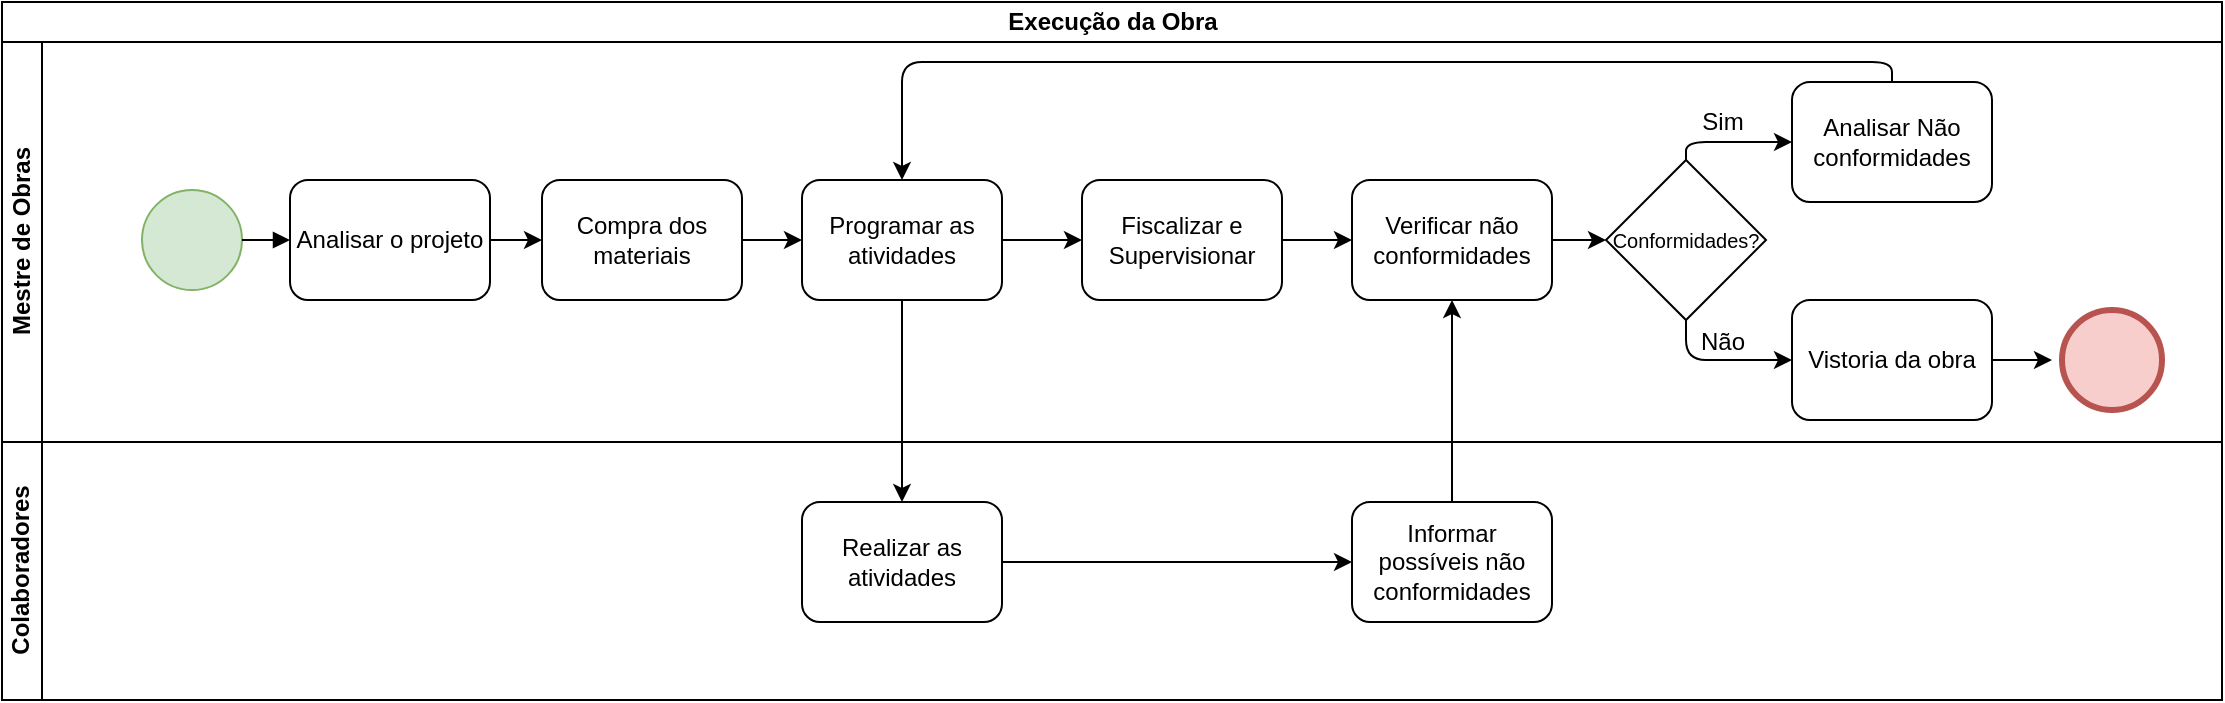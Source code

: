 <mxfile version="13.9.9" type="device"><diagram id="SEBbhVr1dlQrt-NfK8G9" name="Página-1"><mxGraphModel dx="1264" dy="592" grid="1" gridSize="10" guides="1" tooltips="1" connect="1" arrows="1" fold="1" page="1" pageScale="1" pageWidth="827" pageHeight="1169" math="0" shadow="0"><root><mxCell id="0"/><mxCell id="1" parent="0"/><mxCell id="dCeV9kYN_dW18IDMlad1-2" value="Execução da Obra" style="swimlane;html=1;childLayout=stackLayout;resizeParent=1;resizeParentMax=0;horizontal=1;startSize=20;horizontalStack=0;" parent="1" vertex="1"><mxGeometry x="170" y="120" width="1110" height="349" as="geometry"/></mxCell><mxCell id="dCeV9kYN_dW18IDMlad1-3" value="Mestre de Obras" style="swimlane;html=1;startSize=20;horizontal=0;" parent="dCeV9kYN_dW18IDMlad1-2" vertex="1"><mxGeometry y="20" width="1110" height="200" as="geometry"/></mxCell><mxCell id="dCeV9kYN_dW18IDMlad1-1" value="" style="shape=mxgraph.bpmn.shape;html=1;verticalLabelPosition=bottom;labelBackgroundColor=#ffffff;verticalAlign=top;align=center;perimeter=ellipsePerimeter;outlineConnect=0;outline=standard;symbol=general;fillColor=#d5e8d4;strokeColor=#82b366;" parent="dCeV9kYN_dW18IDMlad1-3" vertex="1"><mxGeometry x="70" y="74" width="50" height="50" as="geometry"/></mxCell><mxCell id="dCeV9kYN_dW18IDMlad1-6" value="Analisar o projeto" style="shape=ext;rounded=1;html=1;whiteSpace=wrap;" parent="dCeV9kYN_dW18IDMlad1-3" vertex="1"><mxGeometry x="144" y="69" width="100" height="60" as="geometry"/></mxCell><mxCell id="dCeV9kYN_dW18IDMlad1-7" value="Compra dos materiais" style="shape=ext;rounded=1;html=1;whiteSpace=wrap;" parent="dCeV9kYN_dW18IDMlad1-3" vertex="1"><mxGeometry x="270" y="69" width="100" height="60" as="geometry"/></mxCell><mxCell id="dCeV9kYN_dW18IDMlad1-8" value="" style="edgeStyle=orthogonalEdgeStyle;rounded=0;orthogonalLoop=1;jettySize=auto;html=1;" parent="dCeV9kYN_dW18IDMlad1-3" source="dCeV9kYN_dW18IDMlad1-6" target="dCeV9kYN_dW18IDMlad1-7" edge="1"><mxGeometry relative="1" as="geometry"/></mxCell><mxCell id="dCeV9kYN_dW18IDMlad1-9" value="" style="endArrow=block;endFill=1;endSize=6;html=1;exitX=1;exitY=0.5;exitDx=0;exitDy=0;entryX=0;entryY=0.5;entryDx=0;entryDy=0;" parent="dCeV9kYN_dW18IDMlad1-3" source="dCeV9kYN_dW18IDMlad1-1" target="dCeV9kYN_dW18IDMlad1-6" edge="1"><mxGeometry width="100" relative="1" as="geometry"><mxPoint x="190" y="209" as="sourcePoint"/><mxPoint x="290" y="209" as="targetPoint"/></mxGeometry></mxCell><mxCell id="dCeV9kYN_dW18IDMlad1-11" value="Programar as atividades" style="shape=ext;rounded=1;html=1;whiteSpace=wrap;" parent="dCeV9kYN_dW18IDMlad1-3" vertex="1"><mxGeometry x="400" y="69" width="100" height="60" as="geometry"/></mxCell><mxCell id="dCeV9kYN_dW18IDMlad1-12" value="" style="edgeStyle=orthogonalEdgeStyle;rounded=0;orthogonalLoop=1;jettySize=auto;html=1;" parent="dCeV9kYN_dW18IDMlad1-3" source="dCeV9kYN_dW18IDMlad1-7" target="dCeV9kYN_dW18IDMlad1-11" edge="1"><mxGeometry relative="1" as="geometry"/></mxCell><mxCell id="dCeV9kYN_dW18IDMlad1-17" value="Verificar não conformidades" style="shape=ext;rounded=1;html=1;whiteSpace=wrap;" parent="dCeV9kYN_dW18IDMlad1-3" vertex="1"><mxGeometry x="675" y="69" width="100" height="60" as="geometry"/></mxCell><mxCell id="dCeV9kYN_dW18IDMlad1-20" value="" style="endArrow=classic;html=1;entryX=0;entryY=0.5;entryDx=0;entryDy=0;" parent="dCeV9kYN_dW18IDMlad1-3" target="dCeV9kYN_dW18IDMlad1-17" edge="1"><mxGeometry width="50" height="50" relative="1" as="geometry"><mxPoint x="630" y="99" as="sourcePoint"/><mxPoint x="270" y="69" as="targetPoint"/></mxGeometry></mxCell><mxCell id="dCeV9kYN_dW18IDMlad1-21" value="&lt;font style=&quot;font-size: 10px&quot;&gt;Conformidades?&lt;/font&gt;" style="rhombus;whiteSpace=wrap;html=1;strokeWidth=1;" parent="dCeV9kYN_dW18IDMlad1-3" vertex="1"><mxGeometry x="802" y="59" width="80" height="80" as="geometry"/></mxCell><mxCell id="dCeV9kYN_dW18IDMlad1-23" value="" style="endArrow=classic;html=1;entryX=0;entryY=0.5;entryDx=0;entryDy=0;exitX=1;exitY=0.5;exitDx=0;exitDy=0;" parent="dCeV9kYN_dW18IDMlad1-3" source="dCeV9kYN_dW18IDMlad1-17" edge="1"><mxGeometry width="50" height="50" relative="1" as="geometry"><mxPoint x="655" y="119" as="sourcePoint"/><mxPoint x="802" y="99" as="targetPoint"/></mxGeometry></mxCell><mxCell id="dCeV9kYN_dW18IDMlad1-24" value="Vistoria da obra" style="shape=ext;rounded=1;html=1;whiteSpace=wrap;" parent="dCeV9kYN_dW18IDMlad1-3" vertex="1"><mxGeometry x="895" y="129" width="100" height="60" as="geometry"/></mxCell><mxCell id="dCeV9kYN_dW18IDMlad1-25" value="Analisar Não conformidades" style="shape=ext;rounded=1;html=1;whiteSpace=wrap;" parent="dCeV9kYN_dW18IDMlad1-3" vertex="1"><mxGeometry x="895" y="20" width="100" height="60" as="geometry"/></mxCell><mxCell id="dCeV9kYN_dW18IDMlad1-26" value="" style="endArrow=classic;html=1;entryX=0;entryY=0.5;entryDx=0;entryDy=0;exitX=0.5;exitY=1;exitDx=0;exitDy=0;" parent="dCeV9kYN_dW18IDMlad1-3" source="dCeV9kYN_dW18IDMlad1-21" target="dCeV9kYN_dW18IDMlad1-24" edge="1"><mxGeometry width="50" height="50" relative="1" as="geometry"><mxPoint x="655" y="100" as="sourcePoint"/><mxPoint x="705" y="50" as="targetPoint"/><Array as="points"><mxPoint x="842" y="159"/></Array></mxGeometry></mxCell><mxCell id="dCeV9kYN_dW18IDMlad1-27" value="" style="endArrow=classic;html=1;exitX=0.5;exitY=0;exitDx=0;exitDy=0;entryX=0.5;entryY=0;entryDx=0;entryDy=0;" parent="dCeV9kYN_dW18IDMlad1-3" source="dCeV9kYN_dW18IDMlad1-25" target="dCeV9kYN_dW18IDMlad1-11" edge="1"><mxGeometry width="50" height="50" relative="1" as="geometry"><mxPoint x="510" y="90" as="sourcePoint"/><mxPoint x="560" y="40" as="targetPoint"/><Array as="points"><mxPoint x="945" y="10"/><mxPoint x="800" y="10"/><mxPoint x="450" y="10"/><mxPoint x="450" y="40"/></Array></mxGeometry></mxCell><mxCell id="dCeV9kYN_dW18IDMlad1-29" value="" style="endArrow=classic;html=1;exitX=0.5;exitY=0;exitDx=0;exitDy=0;entryX=0;entryY=0.5;entryDx=0;entryDy=0;" parent="dCeV9kYN_dW18IDMlad1-3" source="dCeV9kYN_dW18IDMlad1-21" target="dCeV9kYN_dW18IDMlad1-25" edge="1"><mxGeometry width="50" height="50" relative="1" as="geometry"><mxPoint x="655" y="90" as="sourcePoint"/><mxPoint x="705" y="40" as="targetPoint"/><Array as="points"><mxPoint x="842" y="50"/></Array></mxGeometry></mxCell><mxCell id="dCeV9kYN_dW18IDMlad1-32" value="" style="edgeStyle=orthogonalEdgeStyle;rounded=0;orthogonalLoop=1;jettySize=auto;html=1;" parent="dCeV9kYN_dW18IDMlad1-3" source="dCeV9kYN_dW18IDMlad1-24" edge="1"><mxGeometry relative="1" as="geometry"><mxPoint x="1025" y="159" as="targetPoint"/></mxGeometry></mxCell><mxCell id="uN5t9dmeXAqAvRfasJO9-1" value="Fiscalizar e Supervisionar" style="shape=ext;rounded=1;html=1;whiteSpace=wrap;" vertex="1" parent="dCeV9kYN_dW18IDMlad1-3"><mxGeometry x="540" y="69" width="100" height="60" as="geometry"/></mxCell><mxCell id="uN5t9dmeXAqAvRfasJO9-2" value="" style="edgeStyle=orthogonalEdgeStyle;rounded=0;orthogonalLoop=1;jettySize=auto;html=1;" edge="1" parent="dCeV9kYN_dW18IDMlad1-3" source="dCeV9kYN_dW18IDMlad1-11" target="uN5t9dmeXAqAvRfasJO9-1"><mxGeometry relative="1" as="geometry"/></mxCell><mxCell id="dCeV9kYN_dW18IDMlad1-38" value="" style="shape=mxgraph.bpmn.shape;html=1;verticalLabelPosition=bottom;labelBackgroundColor=#ffffff;verticalAlign=top;align=center;perimeter=ellipsePerimeter;outlineConnect=0;outline=end;symbol=general;strokeWidth=1;fillColor=#f8cecc;strokeColor=#b85450;" parent="dCeV9kYN_dW18IDMlad1-3" vertex="1"><mxGeometry x="1030" y="134" width="50" height="50" as="geometry"/></mxCell><mxCell id="uN5t9dmeXAqAvRfasJO9-3" value="Sim" style="text;html=1;align=center;verticalAlign=middle;resizable=0;points=[];autosize=1;" vertex="1" parent="dCeV9kYN_dW18IDMlad1-3"><mxGeometry x="840" y="30" width="40" height="20" as="geometry"/></mxCell><mxCell id="dCeV9kYN_dW18IDMlad1-4" value="Colaboradores" style="swimlane;html=1;startSize=20;horizontal=0;" parent="dCeV9kYN_dW18IDMlad1-2" vertex="1"><mxGeometry y="220" width="1110" height="129" as="geometry"/></mxCell><mxCell id="dCeV9kYN_dW18IDMlad1-13" value="Realizar as atividades" style="shape=ext;rounded=1;html=1;whiteSpace=wrap;" parent="dCeV9kYN_dW18IDMlad1-4" vertex="1"><mxGeometry x="400" y="30" width="100" height="60" as="geometry"/></mxCell><mxCell id="dCeV9kYN_dW18IDMlad1-15" value="Informar possíveis não conformidades" style="shape=ext;rounded=1;html=1;whiteSpace=wrap;" parent="dCeV9kYN_dW18IDMlad1-4" vertex="1"><mxGeometry x="675" y="30" width="100" height="60" as="geometry"/></mxCell><mxCell id="dCeV9kYN_dW18IDMlad1-16" value="" style="edgeStyle=orthogonalEdgeStyle;rounded=0;orthogonalLoop=1;jettySize=auto;html=1;" parent="dCeV9kYN_dW18IDMlad1-4" source="dCeV9kYN_dW18IDMlad1-13" target="dCeV9kYN_dW18IDMlad1-15" edge="1"><mxGeometry relative="1" as="geometry"/></mxCell><mxCell id="dCeV9kYN_dW18IDMlad1-14" value="" style="edgeStyle=orthogonalEdgeStyle;rounded=0;orthogonalLoop=1;jettySize=auto;html=1;" parent="dCeV9kYN_dW18IDMlad1-2" source="dCeV9kYN_dW18IDMlad1-11" target="dCeV9kYN_dW18IDMlad1-13" edge="1"><mxGeometry relative="1" as="geometry"/></mxCell><mxCell id="dCeV9kYN_dW18IDMlad1-18" value="" style="edgeStyle=orthogonalEdgeStyle;rounded=0;orthogonalLoop=1;jettySize=auto;html=1;" parent="dCeV9kYN_dW18IDMlad1-2" source="dCeV9kYN_dW18IDMlad1-15" target="dCeV9kYN_dW18IDMlad1-17" edge="1"><mxGeometry relative="1" as="geometry"/></mxCell><mxCell id="uN5t9dmeXAqAvRfasJO9-4" value="Não" style="text;html=1;align=center;verticalAlign=middle;resizable=0;points=[];autosize=1;" vertex="1" parent="1"><mxGeometry x="1010" y="280" width="40" height="20" as="geometry"/></mxCell></root></mxGraphModel></diagram></mxfile>